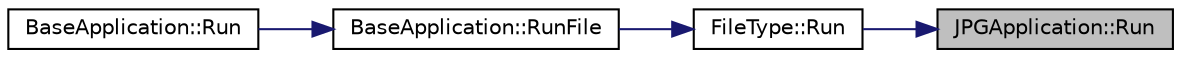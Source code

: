 digraph "JPGApplication::Run"
{
 // LATEX_PDF_SIZE
  edge [fontname="Helvetica",fontsize="10",labelfontname="Helvetica",labelfontsize="10"];
  node [fontname="Helvetica",fontsize="10",shape=record];
  rankdir="RL";
  Node5 [label="JPGApplication::Run",height=0.2,width=0.4,color="black", fillcolor="grey75", style="filled", fontcolor="black",tooltip="JPGApplication driver. @detail it process filestream."];
  Node5 -> Node6 [dir="back",color="midnightblue",fontsize="10",style="solid",fontname="Helvetica"];
  Node6 [label="FileType::Run",height=0.2,width=0.4,color="black", fillcolor="white", style="filled",URL="$class_file_type.html#aa761615014e9d4ce339c0163a38b1251",tooltip="Run the file by proper file application."];
  Node6 -> Node7 [dir="back",color="midnightblue",fontsize="10",style="solid",fontname="Helvetica"];
  Node7 [label="BaseApplication::RunFile",height=0.2,width=0.4,color="black", fillcolor="white", style="filled",URL="$class_base_application.html#adecbc4b863bc92fc6dbc79efcf7ae7a6",tooltip="Run File. @detail operation run [Target]."];
  Node7 -> Node8 [dir="back",color="midnightblue",fontsize="10",style="solid",fontname="Helvetica"];
  Node8 [label="BaseApplication::Run",height=0.2,width=0.4,color="black", fillcolor="white", style="filled",URL="$class_base_application.html#a8f2ce8add401a3b537f041df9f7ef978",tooltip="Program driver."];
}
